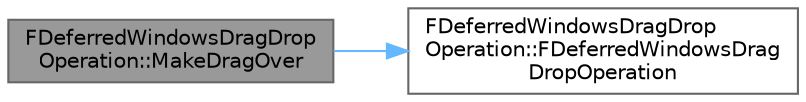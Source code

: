 digraph "FDeferredWindowsDragDropOperation::MakeDragOver"
{
 // INTERACTIVE_SVG=YES
 // LATEX_PDF_SIZE
  bgcolor="transparent";
  edge [fontname=Helvetica,fontsize=10,labelfontname=Helvetica,labelfontsize=10];
  node [fontname=Helvetica,fontsize=10,shape=box,height=0.2,width=0.4];
  rankdir="LR";
  Node1 [id="Node000001",label="FDeferredWindowsDragDrop\lOperation::MakeDragOver",height=0.2,width=0.4,color="gray40", fillcolor="grey60", style="filled", fontcolor="black",tooltip=" "];
  Node1 -> Node2 [id="edge1_Node000001_Node000002",color="steelblue1",style="solid",tooltip=" "];
  Node2 [id="Node000002",label="FDeferredWindowsDragDrop\lOperation::FDeferredWindowsDrag\lDropOperation",height=0.2,width=0.4,color="grey40", fillcolor="white", style="filled",URL="$d6/dc9/structFDeferredWindowsDragDropOperation.html#a2edbc58f4bad5948140d6815d2fa09d4",tooltip=" "];
}
